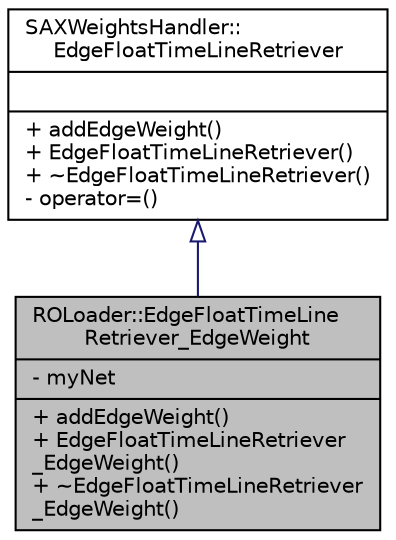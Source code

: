 digraph "ROLoader::EdgeFloatTimeLineRetriever_EdgeWeight"
{
  edge [fontname="Helvetica",fontsize="10",labelfontname="Helvetica",labelfontsize="10"];
  node [fontname="Helvetica",fontsize="10",shape=record];
  Node0 [label="{ROLoader::EdgeFloatTimeLine\lRetriever_EdgeWeight\n|- myNet\l|+ addEdgeWeight()\l+ EdgeFloatTimeLineRetriever\l_EdgeWeight()\l+ ~EdgeFloatTimeLineRetriever\l_EdgeWeight()\l}",height=0.2,width=0.4,color="black", fillcolor="grey75", style="filled", fontcolor="black"];
  Node1 -> Node0 [dir="back",color="midnightblue",fontsize="10",style="solid",arrowtail="onormal",fontname="Helvetica"];
  Node1 [label="{SAXWeightsHandler::\lEdgeFloatTimeLineRetriever\n||+ addEdgeWeight()\l+ EdgeFloatTimeLineRetriever()\l+ ~EdgeFloatTimeLineRetriever()\l- operator=()\l}",height=0.2,width=0.4,color="black", fillcolor="white", style="filled",URL="$dc/d89/class_s_a_x_weights_handler_1_1_edge_float_time_line_retriever.html",tooltip="Interface for a class which obtains read weights for named edges. "];
}
